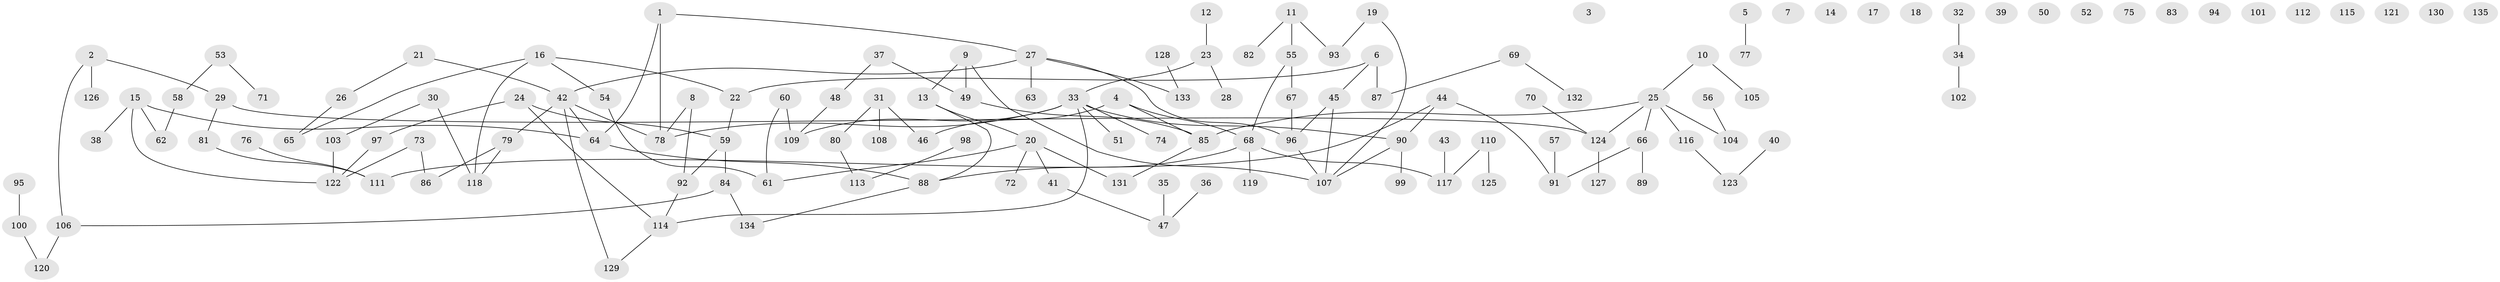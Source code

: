 // coarse degree distribution, {5: 0.04395604395604396, 4: 0.06593406593406594, 0: 0.1978021978021978, 3: 0.15384615384615385, 2: 0.21978021978021978, 1: 0.24175824175824176, 6: 0.054945054945054944, 7: 0.02197802197802198}
// Generated by graph-tools (version 1.1) at 2025/41/03/06/25 10:41:23]
// undirected, 135 vertices, 140 edges
graph export_dot {
graph [start="1"]
  node [color=gray90,style=filled];
  1;
  2;
  3;
  4;
  5;
  6;
  7;
  8;
  9;
  10;
  11;
  12;
  13;
  14;
  15;
  16;
  17;
  18;
  19;
  20;
  21;
  22;
  23;
  24;
  25;
  26;
  27;
  28;
  29;
  30;
  31;
  32;
  33;
  34;
  35;
  36;
  37;
  38;
  39;
  40;
  41;
  42;
  43;
  44;
  45;
  46;
  47;
  48;
  49;
  50;
  51;
  52;
  53;
  54;
  55;
  56;
  57;
  58;
  59;
  60;
  61;
  62;
  63;
  64;
  65;
  66;
  67;
  68;
  69;
  70;
  71;
  72;
  73;
  74;
  75;
  76;
  77;
  78;
  79;
  80;
  81;
  82;
  83;
  84;
  85;
  86;
  87;
  88;
  89;
  90;
  91;
  92;
  93;
  94;
  95;
  96;
  97;
  98;
  99;
  100;
  101;
  102;
  103;
  104;
  105;
  106;
  107;
  108;
  109;
  110;
  111;
  112;
  113;
  114;
  115;
  116;
  117;
  118;
  119;
  120;
  121;
  122;
  123;
  124;
  125;
  126;
  127;
  128;
  129;
  130;
  131;
  132;
  133;
  134;
  135;
  1 -- 27;
  1 -- 64;
  1 -- 78;
  2 -- 29;
  2 -- 106;
  2 -- 126;
  4 -- 46;
  4 -- 68;
  4 -- 85;
  5 -- 77;
  6 -- 22;
  6 -- 45;
  6 -- 87;
  8 -- 78;
  8 -- 92;
  9 -- 13;
  9 -- 49;
  9 -- 107;
  10 -- 25;
  10 -- 105;
  11 -- 55;
  11 -- 82;
  11 -- 93;
  12 -- 23;
  13 -- 20;
  13 -- 88;
  15 -- 38;
  15 -- 62;
  15 -- 64;
  15 -- 122;
  16 -- 22;
  16 -- 54;
  16 -- 65;
  16 -- 118;
  19 -- 93;
  19 -- 107;
  20 -- 41;
  20 -- 61;
  20 -- 72;
  20 -- 131;
  21 -- 26;
  21 -- 42;
  22 -- 59;
  23 -- 28;
  23 -- 33;
  24 -- 59;
  24 -- 97;
  24 -- 114;
  25 -- 66;
  25 -- 85;
  25 -- 104;
  25 -- 116;
  25 -- 124;
  26 -- 65;
  27 -- 42;
  27 -- 63;
  27 -- 96;
  27 -- 133;
  29 -- 81;
  29 -- 124;
  30 -- 103;
  30 -- 118;
  31 -- 46;
  31 -- 80;
  31 -- 108;
  32 -- 34;
  33 -- 51;
  33 -- 74;
  33 -- 78;
  33 -- 90;
  33 -- 109;
  33 -- 114;
  34 -- 102;
  35 -- 47;
  36 -- 47;
  37 -- 48;
  37 -- 49;
  40 -- 123;
  41 -- 47;
  42 -- 64;
  42 -- 78;
  42 -- 79;
  42 -- 129;
  43 -- 117;
  44 -- 90;
  44 -- 91;
  44 -- 111;
  45 -- 96;
  45 -- 107;
  48 -- 109;
  49 -- 85;
  53 -- 58;
  53 -- 71;
  54 -- 61;
  55 -- 67;
  55 -- 68;
  56 -- 104;
  57 -- 91;
  58 -- 62;
  59 -- 84;
  59 -- 92;
  60 -- 61;
  60 -- 109;
  64 -- 88;
  66 -- 89;
  66 -- 91;
  67 -- 96;
  68 -- 88;
  68 -- 117;
  68 -- 119;
  69 -- 87;
  69 -- 132;
  70 -- 124;
  73 -- 86;
  73 -- 122;
  76 -- 111;
  79 -- 86;
  79 -- 118;
  80 -- 113;
  81 -- 111;
  84 -- 106;
  84 -- 134;
  85 -- 131;
  88 -- 134;
  90 -- 99;
  90 -- 107;
  92 -- 114;
  95 -- 100;
  96 -- 107;
  97 -- 122;
  98 -- 113;
  100 -- 120;
  103 -- 122;
  106 -- 120;
  110 -- 117;
  110 -- 125;
  114 -- 129;
  116 -- 123;
  124 -- 127;
  128 -- 133;
}

